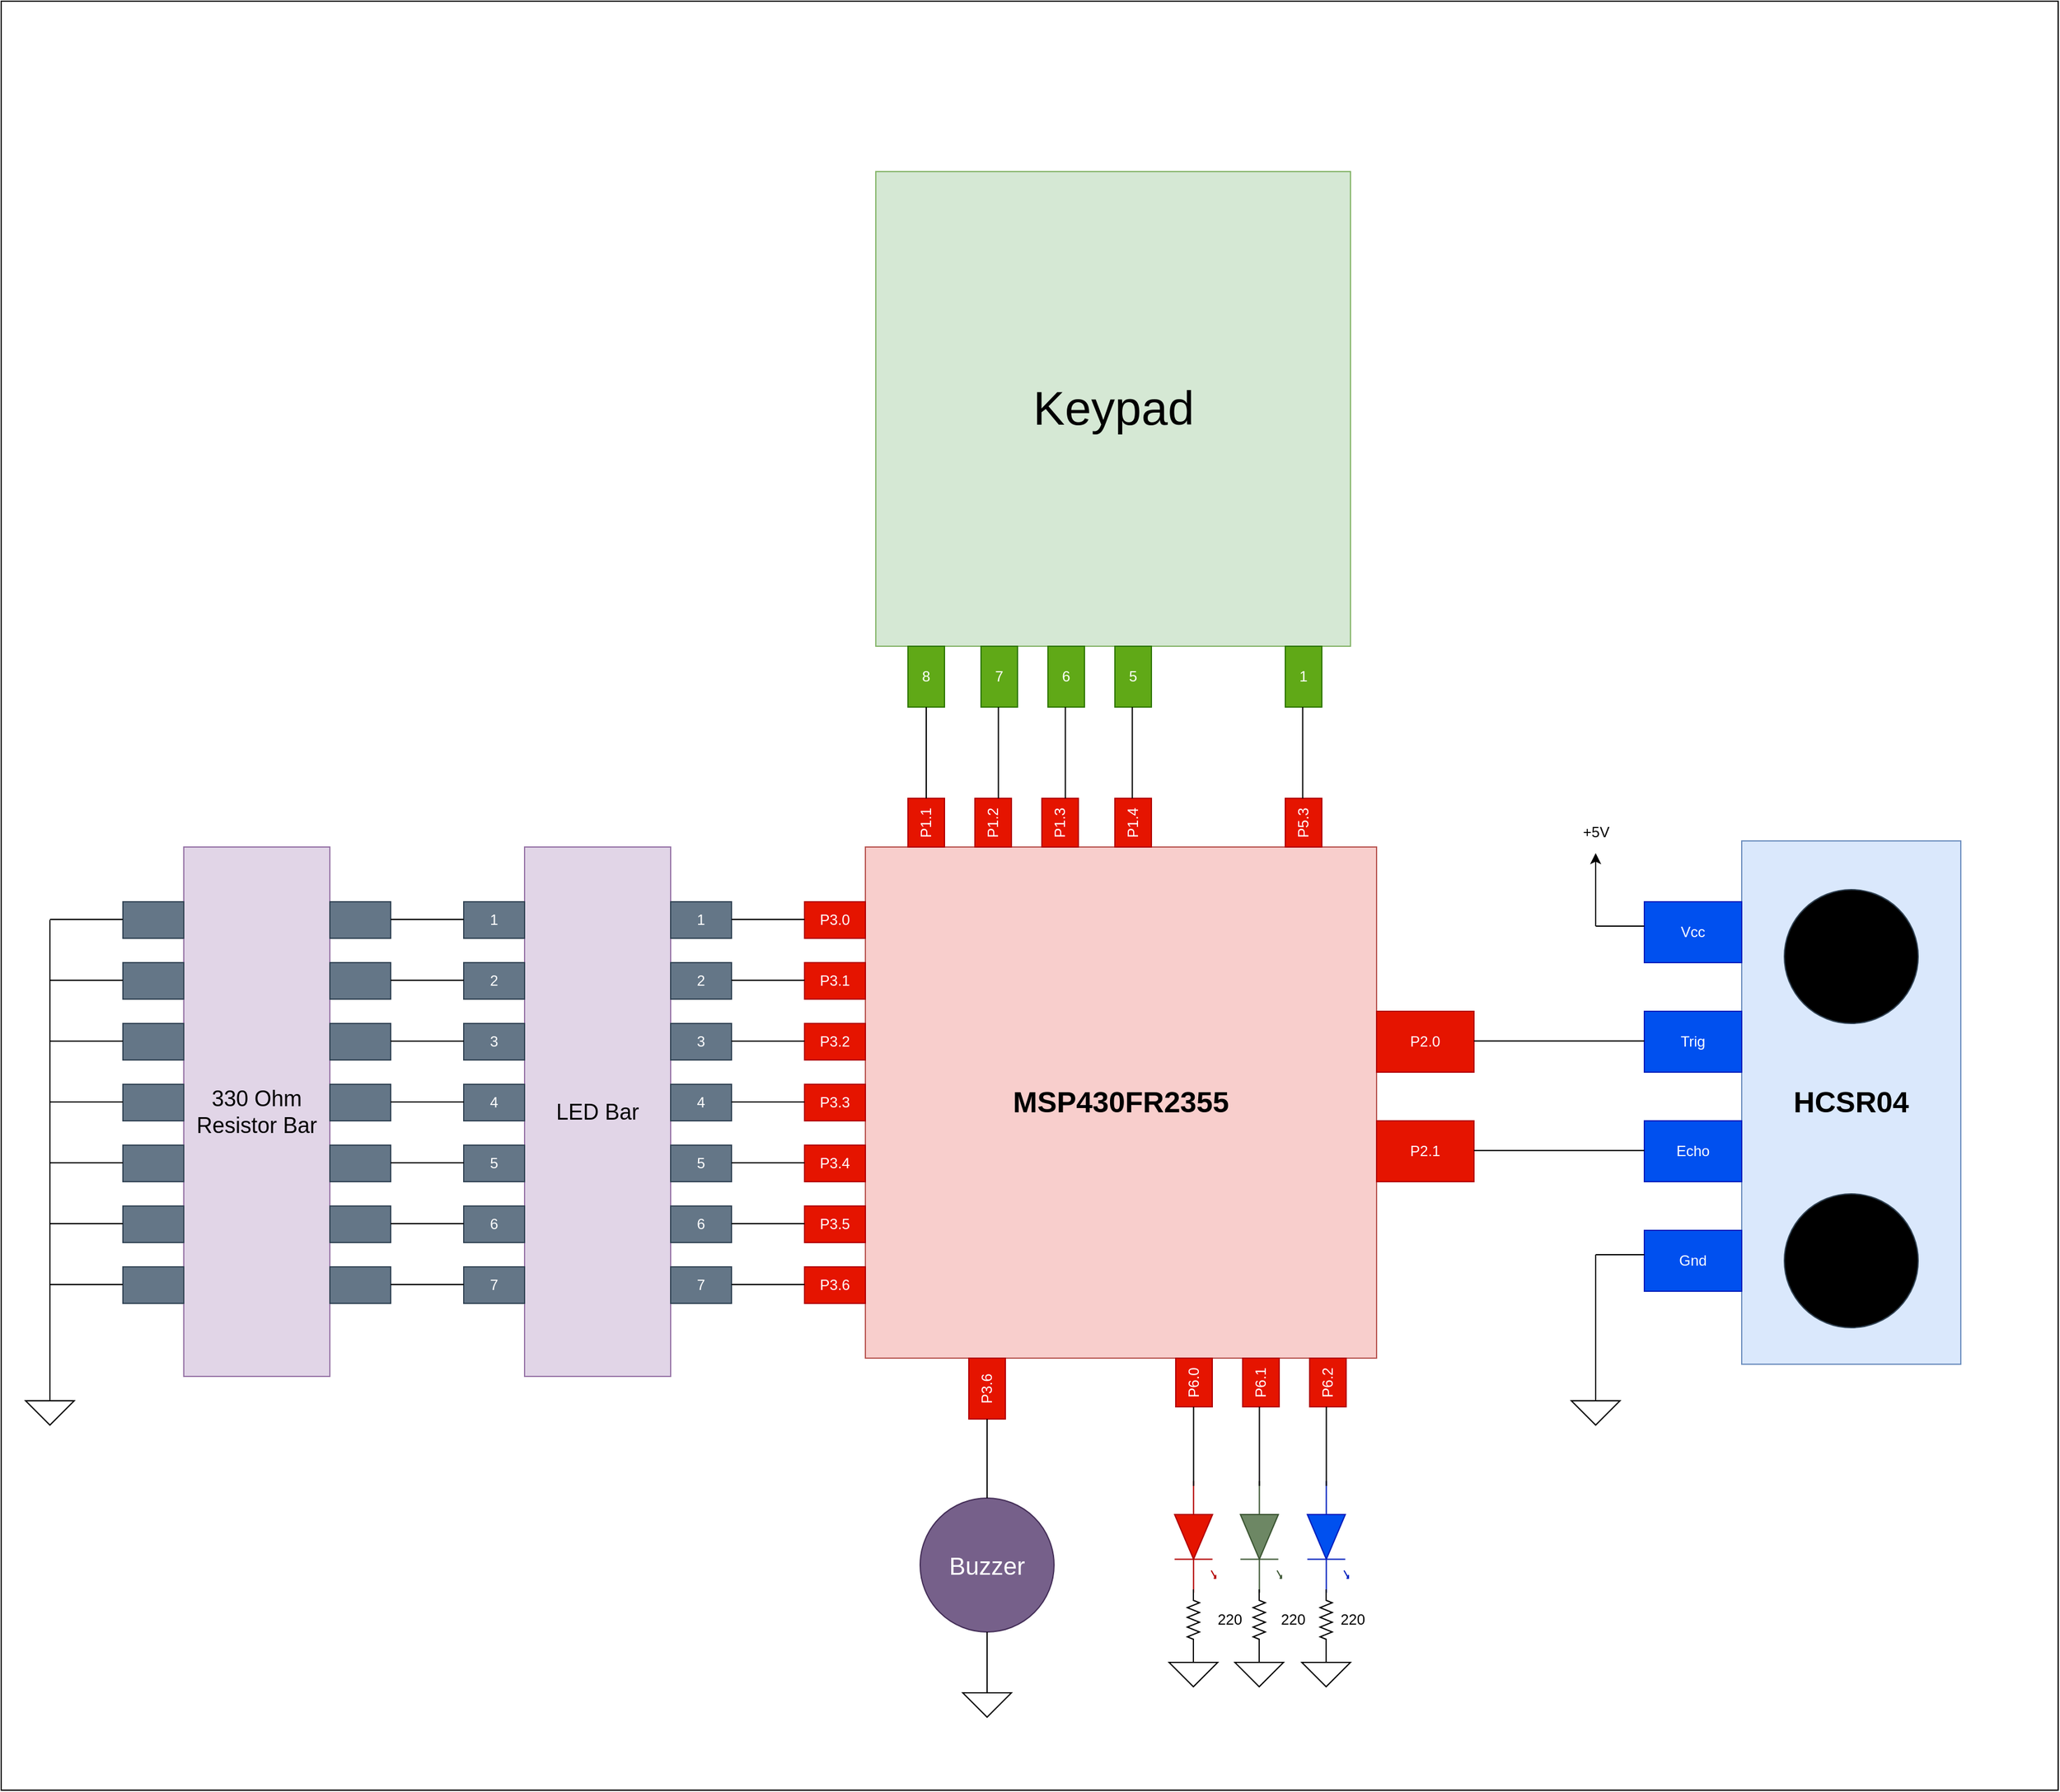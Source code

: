 <mxfile version="26.0.9">
  <diagram name="Page-1" id="4jbRMr_YPDsIpaaPff77">
    <mxGraphModel dx="2683" dy="2355" grid="1" gridSize="10" guides="1" tooltips="1" connect="1" arrows="1" fold="1" page="1" pageScale="1" pageWidth="850" pageHeight="1100" math="0" shadow="0">
      <root>
        <mxCell id="0" />
        <mxCell id="1" parent="0" />
        <mxCell id="VGKyi_U4orhZp1uE2NGi-135" value="" style="rounded=0;whiteSpace=wrap;html=1;movable=0;resizable=0;rotatable=0;deletable=0;editable=0;locked=1;connectable=0;" vertex="1" parent="1">
          <mxGeometry x="-390" y="-540" width="1690" height="1470" as="geometry" />
        </mxCell>
        <mxCell id="VGKyi_U4orhZp1uE2NGi-1" value="&lt;font style=&quot;font-size: 24px;&quot;&gt;&lt;b&gt;MSP430FR2355&lt;/b&gt;&lt;/font&gt;" style="whiteSpace=wrap;html=1;aspect=fixed;fillColor=#f8cecc;strokeColor=#b85450;" vertex="1" parent="1">
          <mxGeometry x="320" y="155" width="420" height="420" as="geometry" />
        </mxCell>
        <mxCell id="VGKyi_U4orhZp1uE2NGi-2" value="P3.6" style="rounded=0;whiteSpace=wrap;html=1;fillColor=#e51400;fontColor=#ffffff;strokeColor=#B20000;" vertex="1" parent="1">
          <mxGeometry x="270" y="500" width="50" height="30" as="geometry" />
        </mxCell>
        <mxCell id="VGKyi_U4orhZp1uE2NGi-3" value="P3.5" style="rounded=0;whiteSpace=wrap;html=1;fillColor=#e51400;fontColor=#ffffff;strokeColor=#B20000;" vertex="1" parent="1">
          <mxGeometry x="270" y="450" width="50" height="30" as="geometry" />
        </mxCell>
        <mxCell id="VGKyi_U4orhZp1uE2NGi-4" value="P3.4" style="rounded=0;whiteSpace=wrap;html=1;fillColor=#e51400;fontColor=#ffffff;strokeColor=#B20000;" vertex="1" parent="1">
          <mxGeometry x="270" y="400" width="50" height="30" as="geometry" />
        </mxCell>
        <mxCell id="VGKyi_U4orhZp1uE2NGi-5" value="P3.3" style="rounded=0;whiteSpace=wrap;html=1;fillColor=#e51400;fontColor=#ffffff;strokeColor=#B20000;" vertex="1" parent="1">
          <mxGeometry x="270" y="350" width="50" height="30" as="geometry" />
        </mxCell>
        <mxCell id="VGKyi_U4orhZp1uE2NGi-6" value="P3.2" style="rounded=0;whiteSpace=wrap;html=1;fillColor=#e51400;fontColor=#ffffff;strokeColor=#B20000;" vertex="1" parent="1">
          <mxGeometry x="270" y="300" width="50" height="30" as="geometry" />
        </mxCell>
        <mxCell id="VGKyi_U4orhZp1uE2NGi-7" value="P3.1" style="rounded=0;whiteSpace=wrap;html=1;fillColor=#e51400;fontColor=#ffffff;strokeColor=#B20000;" vertex="1" parent="1">
          <mxGeometry x="270" y="250" width="50" height="30" as="geometry" />
        </mxCell>
        <mxCell id="VGKyi_U4orhZp1uE2NGi-8" value="P3.0" style="rounded=0;whiteSpace=wrap;html=1;fillColor=#e51400;fontColor=#ffffff;strokeColor=#B20000;" vertex="1" parent="1">
          <mxGeometry x="270" y="200" width="50" height="30" as="geometry" />
        </mxCell>
        <mxCell id="VGKyi_U4orhZp1uE2NGi-10" value="&lt;font style=&quot;font-size: 18px;&quot;&gt;LED Bar&lt;/font&gt;" style="rounded=0;whiteSpace=wrap;html=1;fillColor=#e1d5e7;strokeColor=#9673a6;" vertex="1" parent="1">
          <mxGeometry x="40" y="155" width="120" height="435" as="geometry" />
        </mxCell>
        <mxCell id="VGKyi_U4orhZp1uE2NGi-11" value="7" style="rounded=0;whiteSpace=wrap;html=1;fillColor=#647687;fontColor=#ffffff;strokeColor=#314354;" vertex="1" parent="1">
          <mxGeometry x="160" y="500" width="50" height="30" as="geometry" />
        </mxCell>
        <mxCell id="VGKyi_U4orhZp1uE2NGi-12" value="6" style="rounded=0;whiteSpace=wrap;html=1;fillColor=#647687;fontColor=#ffffff;strokeColor=#314354;" vertex="1" parent="1">
          <mxGeometry x="160" y="450" width="50" height="30" as="geometry" />
        </mxCell>
        <mxCell id="VGKyi_U4orhZp1uE2NGi-13" value="5" style="rounded=0;whiteSpace=wrap;html=1;fillColor=#647687;fontColor=#ffffff;strokeColor=#314354;" vertex="1" parent="1">
          <mxGeometry x="160" y="400" width="50" height="30" as="geometry" />
        </mxCell>
        <mxCell id="VGKyi_U4orhZp1uE2NGi-14" value="4" style="rounded=0;whiteSpace=wrap;html=1;fillColor=#647687;fontColor=#ffffff;strokeColor=#314354;" vertex="1" parent="1">
          <mxGeometry x="160" y="350" width="50" height="30" as="geometry" />
        </mxCell>
        <mxCell id="VGKyi_U4orhZp1uE2NGi-15" value="3" style="rounded=0;whiteSpace=wrap;html=1;fillColor=#647687;fontColor=#ffffff;strokeColor=#314354;" vertex="1" parent="1">
          <mxGeometry x="160" y="300" width="50" height="30" as="geometry" />
        </mxCell>
        <mxCell id="VGKyi_U4orhZp1uE2NGi-16" value="2" style="rounded=0;whiteSpace=wrap;html=1;fillColor=#647687;fontColor=#ffffff;strokeColor=#314354;" vertex="1" parent="1">
          <mxGeometry x="160" y="250" width="50" height="30" as="geometry" />
        </mxCell>
        <mxCell id="VGKyi_U4orhZp1uE2NGi-17" value="1" style="rounded=0;whiteSpace=wrap;html=1;fillColor=#647687;fontColor=#ffffff;strokeColor=#314354;" vertex="1" parent="1">
          <mxGeometry x="160" y="200" width="50" height="30" as="geometry" />
        </mxCell>
        <mxCell id="VGKyi_U4orhZp1uE2NGi-18" value="" style="endArrow=none;html=1;rounded=0;" edge="1" parent="1">
          <mxGeometry width="50" height="50" relative="1" as="geometry">
            <mxPoint x="210" y="514.5" as="sourcePoint" />
            <mxPoint x="270" y="514.5" as="targetPoint" />
          </mxGeometry>
        </mxCell>
        <mxCell id="VGKyi_U4orhZp1uE2NGi-19" value="" style="endArrow=none;html=1;rounded=0;" edge="1" parent="1">
          <mxGeometry width="50" height="50" relative="1" as="geometry">
            <mxPoint x="210" y="464.5" as="sourcePoint" />
            <mxPoint x="270" y="464.5" as="targetPoint" />
          </mxGeometry>
        </mxCell>
        <mxCell id="VGKyi_U4orhZp1uE2NGi-20" value="" style="endArrow=none;html=1;rounded=0;" edge="1" parent="1">
          <mxGeometry width="50" height="50" relative="1" as="geometry">
            <mxPoint x="210" y="414.5" as="sourcePoint" />
            <mxPoint x="270" y="414.5" as="targetPoint" />
          </mxGeometry>
        </mxCell>
        <mxCell id="VGKyi_U4orhZp1uE2NGi-21" value="" style="endArrow=none;html=1;rounded=0;" edge="1" parent="1">
          <mxGeometry width="50" height="50" relative="1" as="geometry">
            <mxPoint x="210" y="364.5" as="sourcePoint" />
            <mxPoint x="270" y="364.5" as="targetPoint" />
          </mxGeometry>
        </mxCell>
        <mxCell id="VGKyi_U4orhZp1uE2NGi-22" value="" style="endArrow=none;html=1;rounded=0;" edge="1" parent="1">
          <mxGeometry width="50" height="50" relative="1" as="geometry">
            <mxPoint x="210" y="314.5" as="sourcePoint" />
            <mxPoint x="270" y="314.5" as="targetPoint" />
          </mxGeometry>
        </mxCell>
        <mxCell id="VGKyi_U4orhZp1uE2NGi-23" value="" style="endArrow=none;html=1;rounded=0;" edge="1" parent="1">
          <mxGeometry width="50" height="50" relative="1" as="geometry">
            <mxPoint x="210" y="264.5" as="sourcePoint" />
            <mxPoint x="270" y="264.5" as="targetPoint" />
          </mxGeometry>
        </mxCell>
        <mxCell id="VGKyi_U4orhZp1uE2NGi-24" value="" style="endArrow=none;html=1;rounded=0;" edge="1" parent="1">
          <mxGeometry width="50" height="50" relative="1" as="geometry">
            <mxPoint x="210" y="214.5" as="sourcePoint" />
            <mxPoint x="270" y="214.5" as="targetPoint" />
          </mxGeometry>
        </mxCell>
        <mxCell id="VGKyi_U4orhZp1uE2NGi-25" value="&lt;font style=&quot;font-size: 18px;&quot;&gt;330 Ohm Resistor Bar&lt;/font&gt;" style="rounded=0;whiteSpace=wrap;html=1;fillColor=#e1d5e7;strokeColor=#9673a6;" vertex="1" parent="1">
          <mxGeometry x="-240" y="155" width="120" height="435" as="geometry" />
        </mxCell>
        <mxCell id="VGKyi_U4orhZp1uE2NGi-26" value="" style="rounded=0;whiteSpace=wrap;html=1;fillColor=#647687;fontColor=#ffffff;strokeColor=#314354;" vertex="1" parent="1">
          <mxGeometry x="-120" y="500" width="50" height="30" as="geometry" />
        </mxCell>
        <mxCell id="VGKyi_U4orhZp1uE2NGi-27" value="" style="rounded=0;whiteSpace=wrap;html=1;fillColor=#647687;fontColor=#ffffff;strokeColor=#314354;" vertex="1" parent="1">
          <mxGeometry x="-120" y="450" width="50" height="30" as="geometry" />
        </mxCell>
        <mxCell id="VGKyi_U4orhZp1uE2NGi-28" value="" style="rounded=0;whiteSpace=wrap;html=1;fillColor=#647687;fontColor=#ffffff;strokeColor=#314354;" vertex="1" parent="1">
          <mxGeometry x="-120" y="400" width="50" height="30" as="geometry" />
        </mxCell>
        <mxCell id="VGKyi_U4orhZp1uE2NGi-29" value="" style="rounded=0;whiteSpace=wrap;html=1;fillColor=#647687;fontColor=#ffffff;strokeColor=#314354;" vertex="1" parent="1">
          <mxGeometry x="-120" y="350" width="50" height="30" as="geometry" />
        </mxCell>
        <mxCell id="VGKyi_U4orhZp1uE2NGi-30" value="" style="rounded=0;whiteSpace=wrap;html=1;fillColor=#647687;fontColor=#ffffff;strokeColor=#314354;" vertex="1" parent="1">
          <mxGeometry x="-120" y="300" width="50" height="30" as="geometry" />
        </mxCell>
        <mxCell id="VGKyi_U4orhZp1uE2NGi-31" value="" style="rounded=0;whiteSpace=wrap;html=1;fillColor=#647687;fontColor=#ffffff;strokeColor=#314354;" vertex="1" parent="1">
          <mxGeometry x="-120" y="250" width="50" height="30" as="geometry" />
        </mxCell>
        <mxCell id="VGKyi_U4orhZp1uE2NGi-32" value="" style="rounded=0;whiteSpace=wrap;html=1;fillColor=#647687;fontColor=#ffffff;strokeColor=#314354;" vertex="1" parent="1">
          <mxGeometry x="-120" y="200" width="50" height="30" as="geometry" />
        </mxCell>
        <mxCell id="VGKyi_U4orhZp1uE2NGi-33" value="7" style="rounded=0;whiteSpace=wrap;html=1;fillColor=#647687;fontColor=#ffffff;strokeColor=#314354;" vertex="1" parent="1">
          <mxGeometry x="-10" y="500" width="50" height="30" as="geometry" />
        </mxCell>
        <mxCell id="VGKyi_U4orhZp1uE2NGi-34" value="6" style="rounded=0;whiteSpace=wrap;html=1;fillColor=#647687;fontColor=#ffffff;strokeColor=#314354;" vertex="1" parent="1">
          <mxGeometry x="-10" y="450" width="50" height="30" as="geometry" />
        </mxCell>
        <mxCell id="VGKyi_U4orhZp1uE2NGi-35" value="5" style="rounded=0;whiteSpace=wrap;html=1;fillColor=#647687;fontColor=#ffffff;strokeColor=#314354;" vertex="1" parent="1">
          <mxGeometry x="-10" y="400" width="50" height="30" as="geometry" />
        </mxCell>
        <mxCell id="VGKyi_U4orhZp1uE2NGi-36" value="4" style="rounded=0;whiteSpace=wrap;html=1;fillColor=#647687;fontColor=#ffffff;strokeColor=#314354;" vertex="1" parent="1">
          <mxGeometry x="-10" y="350" width="50" height="30" as="geometry" />
        </mxCell>
        <mxCell id="VGKyi_U4orhZp1uE2NGi-37" value="3" style="rounded=0;whiteSpace=wrap;html=1;fillColor=#647687;fontColor=#ffffff;strokeColor=#314354;" vertex="1" parent="1">
          <mxGeometry x="-10" y="300" width="50" height="30" as="geometry" />
        </mxCell>
        <mxCell id="VGKyi_U4orhZp1uE2NGi-38" value="2" style="rounded=0;whiteSpace=wrap;html=1;fillColor=#647687;fontColor=#ffffff;strokeColor=#314354;" vertex="1" parent="1">
          <mxGeometry x="-10" y="250" width="50" height="30" as="geometry" />
        </mxCell>
        <mxCell id="VGKyi_U4orhZp1uE2NGi-39" value="1" style="rounded=0;whiteSpace=wrap;html=1;fillColor=#647687;fontColor=#ffffff;strokeColor=#314354;" vertex="1" parent="1">
          <mxGeometry x="-10" y="200" width="50" height="30" as="geometry" />
        </mxCell>
        <mxCell id="VGKyi_U4orhZp1uE2NGi-40" value="" style="rounded=0;whiteSpace=wrap;html=1;fillColor=#647687;fontColor=#ffffff;strokeColor=#314354;" vertex="1" parent="1">
          <mxGeometry x="-290" y="500" width="50" height="30" as="geometry" />
        </mxCell>
        <mxCell id="VGKyi_U4orhZp1uE2NGi-41" value="" style="rounded=0;whiteSpace=wrap;html=1;fillColor=#647687;fontColor=#ffffff;strokeColor=#314354;" vertex="1" parent="1">
          <mxGeometry x="-290" y="450" width="50" height="30" as="geometry" />
        </mxCell>
        <mxCell id="VGKyi_U4orhZp1uE2NGi-42" value="" style="rounded=0;whiteSpace=wrap;html=1;fillColor=#647687;fontColor=#ffffff;strokeColor=#314354;" vertex="1" parent="1">
          <mxGeometry x="-290" y="400" width="50" height="30" as="geometry" />
        </mxCell>
        <mxCell id="VGKyi_U4orhZp1uE2NGi-43" value="" style="rounded=0;whiteSpace=wrap;html=1;fillColor=#647687;fontColor=#ffffff;strokeColor=#314354;" vertex="1" parent="1">
          <mxGeometry x="-290" y="350" width="50" height="30" as="geometry" />
        </mxCell>
        <mxCell id="VGKyi_U4orhZp1uE2NGi-44" value="" style="rounded=0;whiteSpace=wrap;html=1;fillColor=#647687;fontColor=#ffffff;strokeColor=#314354;" vertex="1" parent="1">
          <mxGeometry x="-290" y="300" width="50" height="30" as="geometry" />
        </mxCell>
        <mxCell id="VGKyi_U4orhZp1uE2NGi-45" value="" style="rounded=0;whiteSpace=wrap;html=1;fillColor=#647687;fontColor=#ffffff;strokeColor=#314354;" vertex="1" parent="1">
          <mxGeometry x="-290" y="250" width="50" height="30" as="geometry" />
        </mxCell>
        <mxCell id="VGKyi_U4orhZp1uE2NGi-46" value="" style="rounded=0;whiteSpace=wrap;html=1;fillColor=#647687;fontColor=#ffffff;strokeColor=#314354;" vertex="1" parent="1">
          <mxGeometry x="-290" y="200" width="50" height="30" as="geometry" />
        </mxCell>
        <mxCell id="VGKyi_U4orhZp1uE2NGi-47" value="" style="endArrow=none;html=1;rounded=0;" edge="1" parent="1">
          <mxGeometry width="50" height="50" relative="1" as="geometry">
            <mxPoint x="-70" y="514.5" as="sourcePoint" />
            <mxPoint x="-10" y="514.5" as="targetPoint" />
          </mxGeometry>
        </mxCell>
        <mxCell id="VGKyi_U4orhZp1uE2NGi-48" value="" style="endArrow=none;html=1;rounded=0;" edge="1" parent="1">
          <mxGeometry width="50" height="50" relative="1" as="geometry">
            <mxPoint x="-70" y="464.5" as="sourcePoint" />
            <mxPoint x="-10" y="464.5" as="targetPoint" />
          </mxGeometry>
        </mxCell>
        <mxCell id="VGKyi_U4orhZp1uE2NGi-49" value="" style="endArrow=none;html=1;rounded=0;" edge="1" parent="1">
          <mxGeometry width="50" height="50" relative="1" as="geometry">
            <mxPoint x="-70" y="414.5" as="sourcePoint" />
            <mxPoint x="-10" y="414.5" as="targetPoint" />
          </mxGeometry>
        </mxCell>
        <mxCell id="VGKyi_U4orhZp1uE2NGi-50" value="" style="endArrow=none;html=1;rounded=0;" edge="1" parent="1">
          <mxGeometry width="50" height="50" relative="1" as="geometry">
            <mxPoint x="-70" y="364.5" as="sourcePoint" />
            <mxPoint x="-10" y="364.5" as="targetPoint" />
          </mxGeometry>
        </mxCell>
        <mxCell id="VGKyi_U4orhZp1uE2NGi-51" value="" style="endArrow=none;html=1;rounded=0;" edge="1" parent="1">
          <mxGeometry width="50" height="50" relative="1" as="geometry">
            <mxPoint x="-70" y="314.5" as="sourcePoint" />
            <mxPoint x="-10" y="314.5" as="targetPoint" />
          </mxGeometry>
        </mxCell>
        <mxCell id="VGKyi_U4orhZp1uE2NGi-52" value="" style="endArrow=none;html=1;rounded=0;" edge="1" parent="1">
          <mxGeometry width="50" height="50" relative="1" as="geometry">
            <mxPoint x="-70" y="264.5" as="sourcePoint" />
            <mxPoint x="-10" y="264.5" as="targetPoint" />
          </mxGeometry>
        </mxCell>
        <mxCell id="VGKyi_U4orhZp1uE2NGi-53" value="" style="endArrow=none;html=1;rounded=0;" edge="1" parent="1">
          <mxGeometry width="50" height="50" relative="1" as="geometry">
            <mxPoint x="-70" y="214.5" as="sourcePoint" />
            <mxPoint x="-10" y="214.5" as="targetPoint" />
          </mxGeometry>
        </mxCell>
        <mxCell id="VGKyi_U4orhZp1uE2NGi-54" value="" style="endArrow=none;html=1;rounded=0;" edge="1" parent="1">
          <mxGeometry width="50" height="50" relative="1" as="geometry">
            <mxPoint x="-350" y="514.5" as="sourcePoint" />
            <mxPoint x="-290" y="514.5" as="targetPoint" />
          </mxGeometry>
        </mxCell>
        <mxCell id="VGKyi_U4orhZp1uE2NGi-55" value="" style="endArrow=none;html=1;rounded=0;" edge="1" parent="1">
          <mxGeometry width="50" height="50" relative="1" as="geometry">
            <mxPoint x="-350" y="464.5" as="sourcePoint" />
            <mxPoint x="-290" y="464.5" as="targetPoint" />
          </mxGeometry>
        </mxCell>
        <mxCell id="VGKyi_U4orhZp1uE2NGi-56" value="" style="endArrow=none;html=1;rounded=0;" edge="1" parent="1">
          <mxGeometry width="50" height="50" relative="1" as="geometry">
            <mxPoint x="-350" y="414.5" as="sourcePoint" />
            <mxPoint x="-290" y="414.5" as="targetPoint" />
          </mxGeometry>
        </mxCell>
        <mxCell id="VGKyi_U4orhZp1uE2NGi-57" value="" style="endArrow=none;html=1;rounded=0;" edge="1" parent="1">
          <mxGeometry width="50" height="50" relative="1" as="geometry">
            <mxPoint x="-350" y="364.5" as="sourcePoint" />
            <mxPoint x="-290" y="364.5" as="targetPoint" />
          </mxGeometry>
        </mxCell>
        <mxCell id="VGKyi_U4orhZp1uE2NGi-58" value="" style="endArrow=none;html=1;rounded=0;" edge="1" parent="1">
          <mxGeometry width="50" height="50" relative="1" as="geometry">
            <mxPoint x="-350" y="314.5" as="sourcePoint" />
            <mxPoint x="-290" y="314.5" as="targetPoint" />
          </mxGeometry>
        </mxCell>
        <mxCell id="VGKyi_U4orhZp1uE2NGi-59" value="" style="endArrow=none;html=1;rounded=0;" edge="1" parent="1">
          <mxGeometry width="50" height="50" relative="1" as="geometry">
            <mxPoint x="-350" y="264.5" as="sourcePoint" />
            <mxPoint x="-290" y="264.5" as="targetPoint" />
          </mxGeometry>
        </mxCell>
        <mxCell id="VGKyi_U4orhZp1uE2NGi-60" value="" style="endArrow=none;html=1;rounded=0;" edge="1" parent="1">
          <mxGeometry width="50" height="50" relative="1" as="geometry">
            <mxPoint x="-350" y="214.5" as="sourcePoint" />
            <mxPoint x="-290" y="214.5" as="targetPoint" />
          </mxGeometry>
        </mxCell>
        <mxCell id="VGKyi_U4orhZp1uE2NGi-62" value="" style="endArrow=none;html=1;rounded=0;" edge="1" parent="1">
          <mxGeometry width="50" height="50" relative="1" as="geometry">
            <mxPoint x="-350" y="600" as="sourcePoint" />
            <mxPoint x="-350" y="215" as="targetPoint" />
          </mxGeometry>
        </mxCell>
        <mxCell id="VGKyi_U4orhZp1uE2NGi-63" value="" style="pointerEvents=1;verticalLabelPosition=bottom;shadow=0;dashed=0;align=center;html=1;verticalAlign=top;shape=mxgraph.electrical.signal_sources.signal_ground;" vertex="1" parent="1">
          <mxGeometry x="-370" y="600" width="40" height="30" as="geometry" />
        </mxCell>
        <mxCell id="VGKyi_U4orhZp1uE2NGi-64" value="P1.4" style="rounded=0;whiteSpace=wrap;html=1;fillColor=#e51400;fontColor=#ffffff;strokeColor=#B20000;rotation=-90;" vertex="1" parent="1">
          <mxGeometry x="520" y="120" width="40" height="30" as="geometry" />
        </mxCell>
        <mxCell id="VGKyi_U4orhZp1uE2NGi-65" value="P1.3" style="rounded=0;whiteSpace=wrap;html=1;fillColor=#e51400;fontColor=#ffffff;strokeColor=#B20000;rotation=-90;" vertex="1" parent="1">
          <mxGeometry x="460" y="120" width="40" height="30" as="geometry" />
        </mxCell>
        <mxCell id="VGKyi_U4orhZp1uE2NGi-66" value="P1.2" style="rounded=0;whiteSpace=wrap;html=1;fillColor=#e51400;fontColor=#ffffff;strokeColor=#B20000;rotation=-90;" vertex="1" parent="1">
          <mxGeometry x="405" y="120" width="40" height="30" as="geometry" />
        </mxCell>
        <mxCell id="VGKyi_U4orhZp1uE2NGi-67" value="P1.1" style="rounded=0;whiteSpace=wrap;html=1;fillColor=#e51400;fontColor=#ffffff;strokeColor=#B20000;rotation=-90;" vertex="1" parent="1">
          <mxGeometry x="350" y="120" width="40" height="30" as="geometry" />
        </mxCell>
        <mxCell id="VGKyi_U4orhZp1uE2NGi-70" value="P5.3" style="rounded=0;whiteSpace=wrap;html=1;fillColor=#e51400;fontColor=#ffffff;strokeColor=#B20000;rotation=-90;" vertex="1" parent="1">
          <mxGeometry x="660" y="120" width="40" height="30" as="geometry" />
        </mxCell>
        <mxCell id="VGKyi_U4orhZp1uE2NGi-71" value="&lt;font style=&quot;font-size: 39px;&quot;&gt;Keypad&lt;/font&gt;" style="whiteSpace=wrap;html=1;aspect=fixed;fillColor=#d5e8d4;strokeColor=#82b366;" vertex="1" parent="1">
          <mxGeometry x="328.57" y="-400" width="390" height="390" as="geometry" />
        </mxCell>
        <mxCell id="VGKyi_U4orhZp1uE2NGi-74" value="1" style="rounded=0;whiteSpace=wrap;html=1;fillColor=#60a917;fontColor=#ffffff;strokeColor=#2D7600;direction=north;" vertex="1" parent="1">
          <mxGeometry x="665" y="-10" width="30" height="50" as="geometry" />
        </mxCell>
        <mxCell id="VGKyi_U4orhZp1uE2NGi-75" value="5" style="rounded=0;whiteSpace=wrap;html=1;fillColor=#60a917;fontColor=#ffffff;strokeColor=#2D7600;direction=north;" vertex="1" parent="1">
          <mxGeometry x="525" y="-10" width="30" height="50" as="geometry" />
        </mxCell>
        <mxCell id="VGKyi_U4orhZp1uE2NGi-76" value="6" style="rounded=0;whiteSpace=wrap;html=1;fillColor=#60a917;fontColor=#ffffff;strokeColor=#2D7600;direction=north;" vertex="1" parent="1">
          <mxGeometry x="470" y="-10" width="30" height="50" as="geometry" />
        </mxCell>
        <mxCell id="VGKyi_U4orhZp1uE2NGi-77" value="7" style="rounded=0;whiteSpace=wrap;html=1;fillColor=#60a917;fontColor=#ffffff;strokeColor=#2D7600;direction=north;" vertex="1" parent="1">
          <mxGeometry x="415" y="-10" width="30" height="50" as="geometry" />
        </mxCell>
        <mxCell id="VGKyi_U4orhZp1uE2NGi-78" value="8" style="rounded=0;whiteSpace=wrap;html=1;fillColor=#60a917;fontColor=#ffffff;strokeColor=#2D7600;direction=north;" vertex="1" parent="1">
          <mxGeometry x="355" y="-10" width="30" height="50" as="geometry" />
        </mxCell>
        <mxCell id="VGKyi_U4orhZp1uE2NGi-80" value="" style="endArrow=none;html=1;rounded=0;exitX=1;exitY=0.5;exitDx=0;exitDy=0;" edge="1" parent="1" source="VGKyi_U4orhZp1uE2NGi-67">
          <mxGeometry width="50" height="50" relative="1" as="geometry">
            <mxPoint x="320" y="90" as="sourcePoint" />
            <mxPoint x="370" y="40" as="targetPoint" />
          </mxGeometry>
        </mxCell>
        <mxCell id="VGKyi_U4orhZp1uE2NGi-81" value="" style="endArrow=none;html=1;rounded=0;exitX=1;exitY=0.5;exitDx=0;exitDy=0;" edge="1" parent="1">
          <mxGeometry width="50" height="50" relative="1" as="geometry">
            <mxPoint x="429.29" y="115" as="sourcePoint" />
            <mxPoint x="429.29" y="40" as="targetPoint" />
          </mxGeometry>
        </mxCell>
        <mxCell id="VGKyi_U4orhZp1uE2NGi-82" value="" style="endArrow=none;html=1;rounded=0;exitX=1;exitY=0.5;exitDx=0;exitDy=0;" edge="1" parent="1">
          <mxGeometry width="50" height="50" relative="1" as="geometry">
            <mxPoint x="484.29" y="115" as="sourcePoint" />
            <mxPoint x="484.29" y="40" as="targetPoint" />
          </mxGeometry>
        </mxCell>
        <mxCell id="VGKyi_U4orhZp1uE2NGi-83" value="" style="endArrow=none;html=1;rounded=0;exitX=1;exitY=0.5;exitDx=0;exitDy=0;" edge="1" parent="1">
          <mxGeometry width="50" height="50" relative="1" as="geometry">
            <mxPoint x="539.29" y="115" as="sourcePoint" />
            <mxPoint x="539.29" y="40" as="targetPoint" />
          </mxGeometry>
        </mxCell>
        <mxCell id="VGKyi_U4orhZp1uE2NGi-84" value="" style="endArrow=none;html=1;rounded=0;exitX=1;exitY=0.5;exitDx=0;exitDy=0;" edge="1" parent="1">
          <mxGeometry width="50" height="50" relative="1" as="geometry">
            <mxPoint x="679.29" y="115" as="sourcePoint" />
            <mxPoint x="679.29" y="40" as="targetPoint" />
          </mxGeometry>
        </mxCell>
        <mxCell id="VGKyi_U4orhZp1uE2NGi-85" value="&lt;font style=&quot;font-size: 20px;&quot;&gt;Buzzer&lt;/font&gt;" style="ellipse;whiteSpace=wrap;html=1;aspect=fixed;fillColor=#76608a;fontColor=#ffffff;strokeColor=#432D57;" vertex="1" parent="1">
          <mxGeometry x="365" y="690" width="110" height="110" as="geometry" />
        </mxCell>
        <mxCell id="VGKyi_U4orhZp1uE2NGi-86" value="P3.6" style="rounded=0;whiteSpace=wrap;html=1;fillColor=#e51400;fontColor=#ffffff;strokeColor=#B20000;rotation=-90;" vertex="1" parent="1">
          <mxGeometry x="395" y="585" width="50" height="30" as="geometry" />
        </mxCell>
        <mxCell id="VGKyi_U4orhZp1uE2NGi-88" value="" style="endArrow=none;html=1;rounded=0;" edge="1" parent="1" source="VGKyi_U4orhZp1uE2NGi-85">
          <mxGeometry width="50" height="50" relative="1" as="geometry">
            <mxPoint x="370" y="680" as="sourcePoint" />
            <mxPoint x="420" y="625" as="targetPoint" />
          </mxGeometry>
        </mxCell>
        <mxCell id="VGKyi_U4orhZp1uE2NGi-89" value="" style="pointerEvents=1;verticalLabelPosition=bottom;shadow=0;dashed=0;align=center;html=1;verticalAlign=top;shape=mxgraph.electrical.signal_sources.signal_ground;" vertex="1" parent="1">
          <mxGeometry x="400" y="840" width="40" height="30" as="geometry" />
        </mxCell>
        <mxCell id="VGKyi_U4orhZp1uE2NGi-90" value="" style="endArrow=none;html=1;rounded=0;" edge="1" parent="1">
          <mxGeometry width="50" height="50" relative="1" as="geometry">
            <mxPoint x="420" y="840" as="sourcePoint" />
            <mxPoint x="420" y="800" as="targetPoint" />
          </mxGeometry>
        </mxCell>
        <mxCell id="VGKyi_U4orhZp1uE2NGi-91" value="" style="verticalLabelPosition=bottom;shadow=0;dashed=0;align=center;html=1;verticalAlign=top;shape=mxgraph.electrical.opto_electronics.led_1;pointerEvents=1;rotation=90;fillColor=#e51400;fontColor=#ffffff;strokeColor=#B20000;" vertex="1" parent="1">
          <mxGeometry x="545" y="705" width="91.87" height="33.75" as="geometry" />
        </mxCell>
        <mxCell id="VGKyi_U4orhZp1uE2NGi-92" value="P6.2" style="rounded=0;whiteSpace=wrap;html=1;fillColor=#e51400;fontColor=#ffffff;strokeColor=#B20000;rotation=-90;" vertex="1" parent="1">
          <mxGeometry x="680" y="580" width="40" height="30" as="geometry" />
        </mxCell>
        <mxCell id="VGKyi_U4orhZp1uE2NGi-93" value="P6.1" style="rounded=0;whiteSpace=wrap;html=1;fillColor=#e51400;fontColor=#ffffff;strokeColor=#B20000;rotation=-90;" vertex="1" parent="1">
          <mxGeometry x="625" y="580" width="40" height="30" as="geometry" />
        </mxCell>
        <mxCell id="VGKyi_U4orhZp1uE2NGi-94" value="P6.0" style="rounded=0;whiteSpace=wrap;html=1;fillColor=#e51400;fontColor=#ffffff;strokeColor=#B20000;rotation=-90;" vertex="1" parent="1">
          <mxGeometry x="570" y="580" width="40" height="30" as="geometry" />
        </mxCell>
        <mxCell id="VGKyi_U4orhZp1uE2NGi-97" value="" style="endArrow=none;html=1;rounded=0;" edge="1" parent="1">
          <mxGeometry width="50" height="50" relative="1" as="geometry">
            <mxPoint x="589.66" y="680" as="sourcePoint" />
            <mxPoint x="589.66" y="615" as="targetPoint" />
          </mxGeometry>
        </mxCell>
        <mxCell id="VGKyi_U4orhZp1uE2NGi-98" value="" style="pointerEvents=1;verticalLabelPosition=bottom;shadow=0;dashed=0;align=center;html=1;verticalAlign=top;shape=mxgraph.electrical.signal_sources.signal_ground;" vertex="1" parent="1">
          <mxGeometry x="569.5" y="815" width="40" height="30" as="geometry" />
        </mxCell>
        <mxCell id="VGKyi_U4orhZp1uE2NGi-99" value="" style="pointerEvents=1;verticalLabelPosition=bottom;shadow=0;dashed=0;align=center;html=1;verticalAlign=top;shape=mxgraph.electrical.resistors.resistor_2;direction=south;" vertex="1" parent="1">
          <mxGeometry x="584.5" y="765" width="10" height="50" as="geometry" />
        </mxCell>
        <mxCell id="VGKyi_U4orhZp1uE2NGi-103" value="" style="verticalLabelPosition=bottom;shadow=0;dashed=0;align=center;html=1;verticalAlign=top;shape=mxgraph.electrical.opto_electronics.led_1;pointerEvents=1;rotation=90;fillColor=#6d8764;fontColor=#ffffff;strokeColor=#3A5431;" vertex="1" parent="1">
          <mxGeometry x="599.07" y="705" width="91.87" height="33.75" as="geometry" />
        </mxCell>
        <mxCell id="VGKyi_U4orhZp1uE2NGi-104" value="" style="endArrow=none;html=1;rounded=0;" edge="1" parent="1">
          <mxGeometry width="50" height="50" relative="1" as="geometry">
            <mxPoint x="643.73" y="680" as="sourcePoint" />
            <mxPoint x="643.73" y="615" as="targetPoint" />
          </mxGeometry>
        </mxCell>
        <mxCell id="VGKyi_U4orhZp1uE2NGi-105" value="" style="pointerEvents=1;verticalLabelPosition=bottom;shadow=0;dashed=0;align=center;html=1;verticalAlign=top;shape=mxgraph.electrical.signal_sources.signal_ground;" vertex="1" parent="1">
          <mxGeometry x="623.57" y="815" width="40" height="30" as="geometry" />
        </mxCell>
        <mxCell id="VGKyi_U4orhZp1uE2NGi-106" value="" style="pointerEvents=1;verticalLabelPosition=bottom;shadow=0;dashed=0;align=center;html=1;verticalAlign=top;shape=mxgraph.electrical.resistors.resistor_2;direction=south;" vertex="1" parent="1">
          <mxGeometry x="638.57" y="765" width="10" height="50" as="geometry" />
        </mxCell>
        <mxCell id="VGKyi_U4orhZp1uE2NGi-107" value="" style="verticalLabelPosition=bottom;shadow=0;dashed=0;align=center;html=1;verticalAlign=top;shape=mxgraph.electrical.opto_electronics.led_1;pointerEvents=1;rotation=90;fillColor=#0050ef;fontColor=#ffffff;strokeColor=#001DBC;" vertex="1" parent="1">
          <mxGeometry x="654.07" y="705" width="91.87" height="33.75" as="geometry" />
        </mxCell>
        <mxCell id="VGKyi_U4orhZp1uE2NGi-108" value="" style="endArrow=none;html=1;rounded=0;" edge="1" parent="1">
          <mxGeometry width="50" height="50" relative="1" as="geometry">
            <mxPoint x="698.73" y="680" as="sourcePoint" />
            <mxPoint x="698.73" y="615" as="targetPoint" />
          </mxGeometry>
        </mxCell>
        <mxCell id="VGKyi_U4orhZp1uE2NGi-109" value="" style="pointerEvents=1;verticalLabelPosition=bottom;shadow=0;dashed=0;align=center;html=1;verticalAlign=top;shape=mxgraph.electrical.signal_sources.signal_ground;" vertex="1" parent="1">
          <mxGeometry x="678.57" y="815" width="40" height="30" as="geometry" />
        </mxCell>
        <mxCell id="VGKyi_U4orhZp1uE2NGi-110" value="" style="pointerEvents=1;verticalLabelPosition=bottom;shadow=0;dashed=0;align=center;html=1;verticalAlign=top;shape=mxgraph.electrical.resistors.resistor_2;direction=south;" vertex="1" parent="1">
          <mxGeometry x="693.57" y="765" width="10" height="50" as="geometry" />
        </mxCell>
        <mxCell id="VGKyi_U4orhZp1uE2NGi-111" value="220" style="text;html=1;align=center;verticalAlign=middle;resizable=0;points=[];autosize=1;strokeColor=none;fillColor=none;" vertex="1" parent="1">
          <mxGeometry x="650.94" y="775" width="40" height="30" as="geometry" />
        </mxCell>
        <mxCell id="VGKyi_U4orhZp1uE2NGi-112" value="220" style="text;html=1;align=center;verticalAlign=middle;resizable=0;points=[];autosize=1;strokeColor=none;fillColor=none;" vertex="1" parent="1">
          <mxGeometry x="700" y="775" width="40" height="30" as="geometry" />
        </mxCell>
        <mxCell id="VGKyi_U4orhZp1uE2NGi-113" value="220" style="text;html=1;align=center;verticalAlign=middle;resizable=0;points=[];autosize=1;strokeColor=none;fillColor=none;" vertex="1" parent="1">
          <mxGeometry x="598.57" y="775" width="40" height="30" as="geometry" />
        </mxCell>
        <mxCell id="VGKyi_U4orhZp1uE2NGi-114" value="&lt;font style=&quot;font-size: 24px;&quot;&gt;&lt;b&gt;HCSR04&lt;/b&gt;&lt;/font&gt;" style="rounded=0;whiteSpace=wrap;html=1;fillColor=#dae8fc;strokeColor=#6c8ebf;" vertex="1" parent="1">
          <mxGeometry x="1040" y="150" width="180" height="430" as="geometry" />
        </mxCell>
        <mxCell id="VGKyi_U4orhZp1uE2NGi-115" value="Vcc" style="rounded=0;whiteSpace=wrap;html=1;fillColor=#0050ef;fontColor=#ffffff;strokeColor=#001DBC;" vertex="1" parent="1">
          <mxGeometry x="960" y="200" width="80" height="50" as="geometry" />
        </mxCell>
        <mxCell id="VGKyi_U4orhZp1uE2NGi-116" value="Trig" style="rounded=0;whiteSpace=wrap;html=1;fillColor=#0050ef;fontColor=#ffffff;strokeColor=#001DBC;" vertex="1" parent="1">
          <mxGeometry x="960" y="290" width="80" height="50" as="geometry" />
        </mxCell>
        <mxCell id="VGKyi_U4orhZp1uE2NGi-117" value="Echo" style="rounded=0;whiteSpace=wrap;html=1;fillColor=#0050ef;fontColor=#ffffff;strokeColor=#001DBC;" vertex="1" parent="1">
          <mxGeometry x="960" y="380" width="80" height="50" as="geometry" />
        </mxCell>
        <mxCell id="VGKyi_U4orhZp1uE2NGi-118" value="Gnd" style="rounded=0;whiteSpace=wrap;html=1;fillColor=#0050ef;fontColor=#ffffff;strokeColor=#001DBC;" vertex="1" parent="1">
          <mxGeometry x="960" y="470" width="80" height="50" as="geometry" />
        </mxCell>
        <mxCell id="VGKyi_U4orhZp1uE2NGi-120" value="P2.0" style="rounded=0;whiteSpace=wrap;html=1;fillColor=#e51400;fontColor=#ffffff;strokeColor=#B20000;" vertex="1" parent="1">
          <mxGeometry x="740" y="290" width="80" height="50" as="geometry" />
        </mxCell>
        <mxCell id="VGKyi_U4orhZp1uE2NGi-121" value="P2.1" style="rounded=0;whiteSpace=wrap;html=1;fillColor=#e51400;fontColor=#ffffff;strokeColor=#B20000;" vertex="1" parent="1">
          <mxGeometry x="740" y="380" width="80" height="50" as="geometry" />
        </mxCell>
        <mxCell id="VGKyi_U4orhZp1uE2NGi-123" value="" style="endArrow=none;html=1;rounded=0;" edge="1" parent="1">
          <mxGeometry width="50" height="50" relative="1" as="geometry">
            <mxPoint x="920" y="220" as="sourcePoint" />
            <mxPoint x="960" y="220" as="targetPoint" />
          </mxGeometry>
        </mxCell>
        <mxCell id="VGKyi_U4orhZp1uE2NGi-124" value="" style="endArrow=classic;html=1;rounded=0;" edge="1" parent="1">
          <mxGeometry width="50" height="50" relative="1" as="geometry">
            <mxPoint x="920" y="220" as="sourcePoint" />
            <mxPoint x="920" y="160" as="targetPoint" />
          </mxGeometry>
        </mxCell>
        <mxCell id="VGKyi_U4orhZp1uE2NGi-125" value="+5V" style="text;html=1;align=center;verticalAlign=middle;resizable=0;points=[];autosize=1;strokeColor=none;fillColor=none;" vertex="1" parent="1">
          <mxGeometry x="895" y="128" width="50" height="30" as="geometry" />
        </mxCell>
        <mxCell id="VGKyi_U4orhZp1uE2NGi-126" value="" style="endArrow=none;html=1;rounded=0;" edge="1" parent="1">
          <mxGeometry width="50" height="50" relative="1" as="geometry">
            <mxPoint x="920" y="490" as="sourcePoint" />
            <mxPoint x="960" y="490" as="targetPoint" />
          </mxGeometry>
        </mxCell>
        <mxCell id="VGKyi_U4orhZp1uE2NGi-128" value="" style="endArrow=none;html=1;rounded=0;" edge="1" parent="1">
          <mxGeometry width="50" height="50" relative="1" as="geometry">
            <mxPoint x="920" y="600" as="sourcePoint" />
            <mxPoint x="920" y="490" as="targetPoint" />
          </mxGeometry>
        </mxCell>
        <mxCell id="VGKyi_U4orhZp1uE2NGi-129" value="" style="pointerEvents=1;verticalLabelPosition=bottom;shadow=0;dashed=0;align=center;html=1;verticalAlign=top;shape=mxgraph.electrical.signal_sources.signal_ground;" vertex="1" parent="1">
          <mxGeometry x="900" y="600" width="40" height="30" as="geometry" />
        </mxCell>
        <mxCell id="VGKyi_U4orhZp1uE2NGi-130" value="" style="endArrow=none;html=1;rounded=0;" edge="1" parent="1">
          <mxGeometry width="50" height="50" relative="1" as="geometry">
            <mxPoint x="820" y="314.38" as="sourcePoint" />
            <mxPoint x="960" y="314.38" as="targetPoint" />
          </mxGeometry>
        </mxCell>
        <mxCell id="VGKyi_U4orhZp1uE2NGi-131" value="" style="endArrow=none;html=1;rounded=0;" edge="1" parent="1">
          <mxGeometry width="50" height="50" relative="1" as="geometry">
            <mxPoint x="820" y="404.38" as="sourcePoint" />
            <mxPoint x="960" y="404.38" as="targetPoint" />
          </mxGeometry>
        </mxCell>
        <mxCell id="VGKyi_U4orhZp1uE2NGi-132" value="" style="ellipse;whiteSpace=wrap;html=1;aspect=fixed;fillColor=#000000;fontColor=#ffffff;strokeColor=#314354;" vertex="1" parent="1">
          <mxGeometry x="1075" y="440" width="110" height="110" as="geometry" />
        </mxCell>
        <mxCell id="VGKyi_U4orhZp1uE2NGi-134" value="" style="ellipse;whiteSpace=wrap;html=1;aspect=fixed;fillColor=#000000;fontColor=#ffffff;strokeColor=#314354;" vertex="1" parent="1">
          <mxGeometry x="1075" y="190" width="110" height="110" as="geometry" />
        </mxCell>
      </root>
    </mxGraphModel>
  </diagram>
</mxfile>
